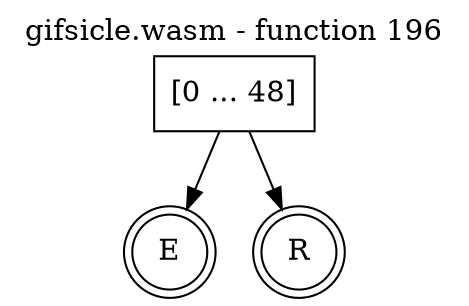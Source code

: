 digraph finite_state_machine {
    label = "gifsicle.wasm - function 196"
    labelloc =  t
    labelfontsize = 16
    labelfontcolor = black
    labelfontname = "Helvetica"
    node [shape = doublecircle]; E R ;
    node [shape = box];
    node [shape=box, color=black, style=solid] 0[label="[0 ... 48]"]
    0 -> E;
    0 -> R;
}
